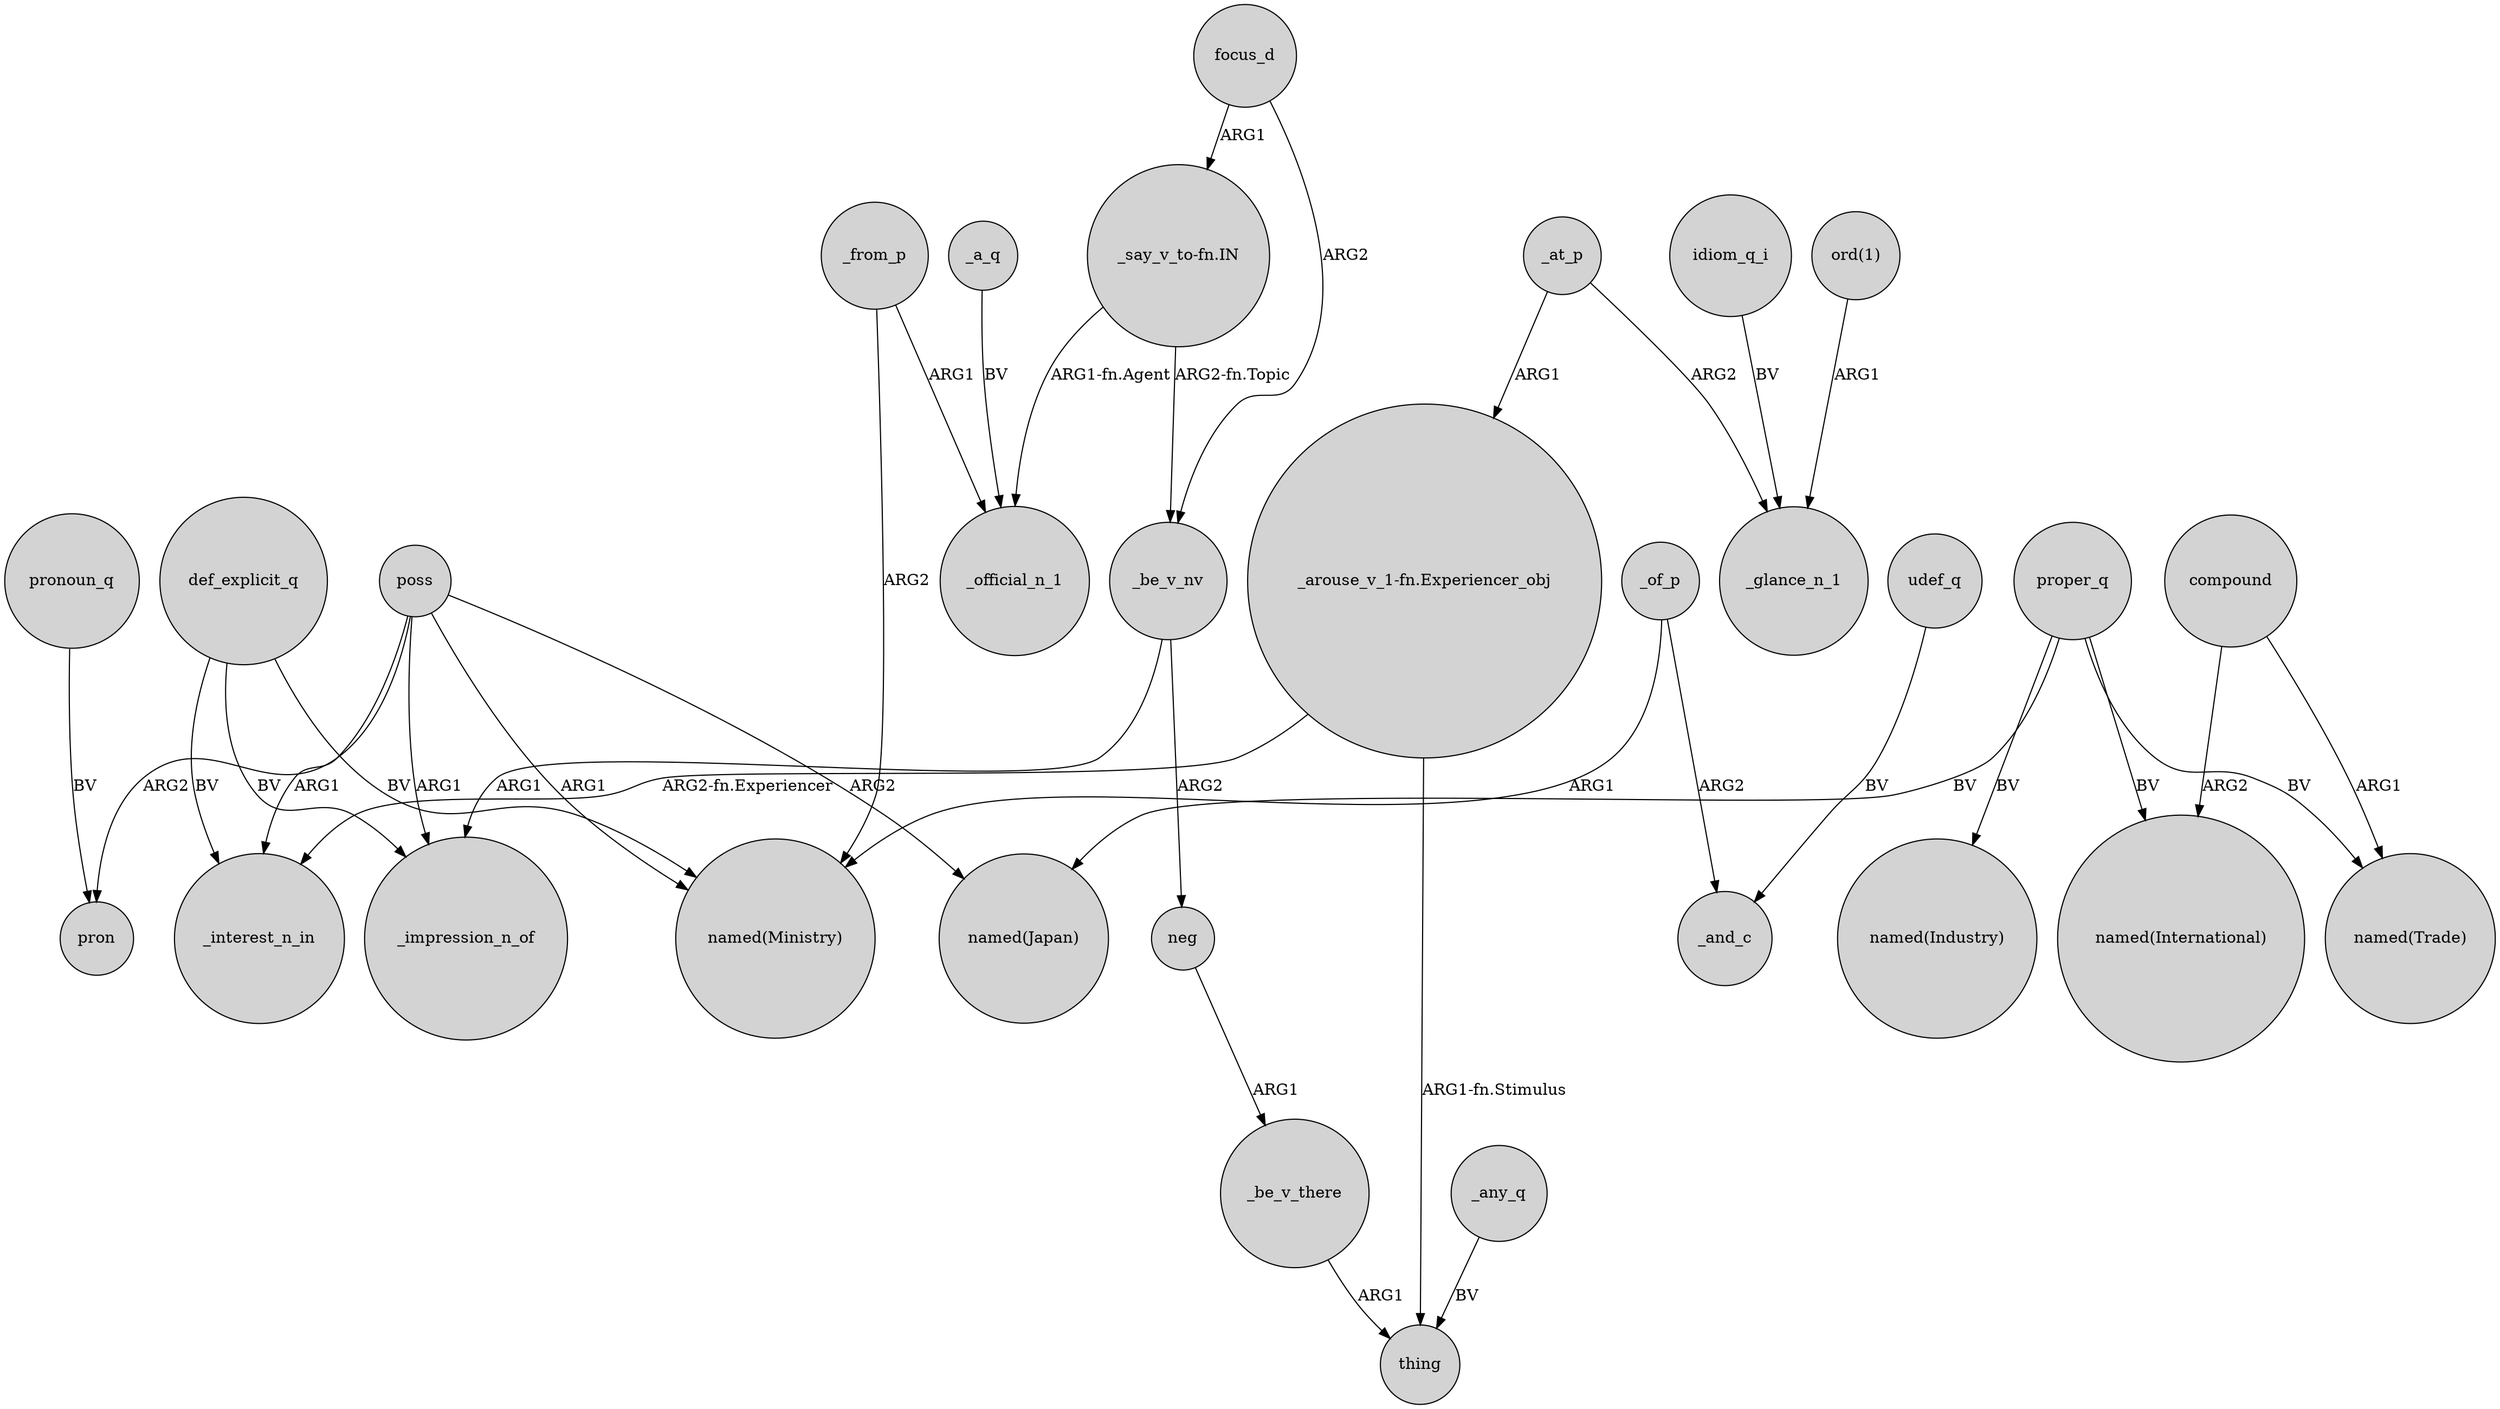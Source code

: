 digraph {
	node [shape=circle style=filled]
	poss -> pron [label=ARG2]
	idiom_q_i -> _glance_n_1 [label=BV]
	def_explicit_q -> _interest_n_in [label=BV]
	def_explicit_q -> "named(Ministry)" [label=BV]
	_from_p -> _official_n_1 [label=ARG1]
	_be_v_there -> thing [label=ARG1]
	"_say_v_to-fn.IN" -> _official_n_1 [label="ARG1-fn.Agent"]
	_from_p -> "named(Ministry)" [label=ARG2]
	_at_p -> "_arouse_v_1-fn.Experiencer_obj" [label=ARG1]
	"ord(1)" -> _glance_n_1 [label=ARG1]
	def_explicit_q -> _impression_n_of [label=BV]
	_of_p -> _and_c [label=ARG2]
	"_arouse_v_1-fn.Experiencer_obj" -> thing [label="ARG1-fn.Stimulus"]
	proper_q -> "named(Trade)" [label=BV]
	proper_q -> "named(Japan)" [label=BV]
	pronoun_q -> pron [label=BV]
	poss -> "named(Japan)" [label=ARG2]
	_be_v_nv -> neg [label=ARG2]
	_a_q -> _official_n_1 [label=BV]
	proper_q -> "named(Industry)" [label=BV]
	_at_p -> _glance_n_1 [label=ARG2]
	focus_d -> _be_v_nv [label=ARG2]
	"_say_v_to-fn.IN" -> _be_v_nv [label="ARG2-fn.Topic"]
	compound -> "named(Trade)" [label=ARG1]
	_of_p -> "named(Ministry)" [label=ARG1]
	compound -> "named(International)" [label=ARG2]
	"_arouse_v_1-fn.Experiencer_obj" -> _interest_n_in [label="ARG2-fn.Experiencer"]
	_be_v_nv -> _impression_n_of [label=ARG1]
	neg -> _be_v_there [label=ARG1]
	poss -> "named(Ministry)" [label=ARG1]
	poss -> _interest_n_in [label=ARG1]
	poss -> _impression_n_of [label=ARG1]
	udef_q -> _and_c [label=BV]
	_any_q -> thing [label=BV]
	focus_d -> "_say_v_to-fn.IN" [label=ARG1]
	proper_q -> "named(International)" [label=BV]
}
